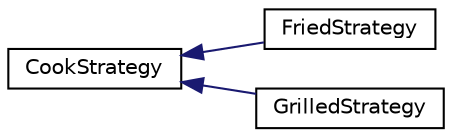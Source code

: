 digraph "Graphical Class Hierarchy"
{
 // LATEX_PDF_SIZE
  edge [fontname="Helvetica",fontsize="10",labelfontname="Helvetica",labelfontsize="10"];
  node [fontname="Helvetica",fontsize="10",shape=record];
  rankdir="LR";
  Node0 [label="CookStrategy",height=0.2,width=0.4,color="black", fillcolor="white", style="filled",URL="$classCookStrategy.html",tooltip="The CookStrategy class represents a strategy for cooking a dish."];
  Node0 -> Node1 [dir="back",color="midnightblue",fontsize="10",style="solid",fontname="Helvetica"];
  Node1 [label="FriedStrategy",height=0.2,width=0.4,color="black", fillcolor="white", style="filled",URL="$classFriedStrategy.html",tooltip="The FriedStrategy class represents a cooking strategy for frying dishes."];
  Node0 -> Node2 [dir="back",color="midnightblue",fontsize="10",style="solid",fontname="Helvetica"];
  Node2 [label="GrilledStrategy",height=0.2,width=0.4,color="black", fillcolor="white", style="filled",URL="$classGrilledStrategy.html",tooltip="The GrilledStrategy class represents a cooking strategy for grilling dishes."];
}
